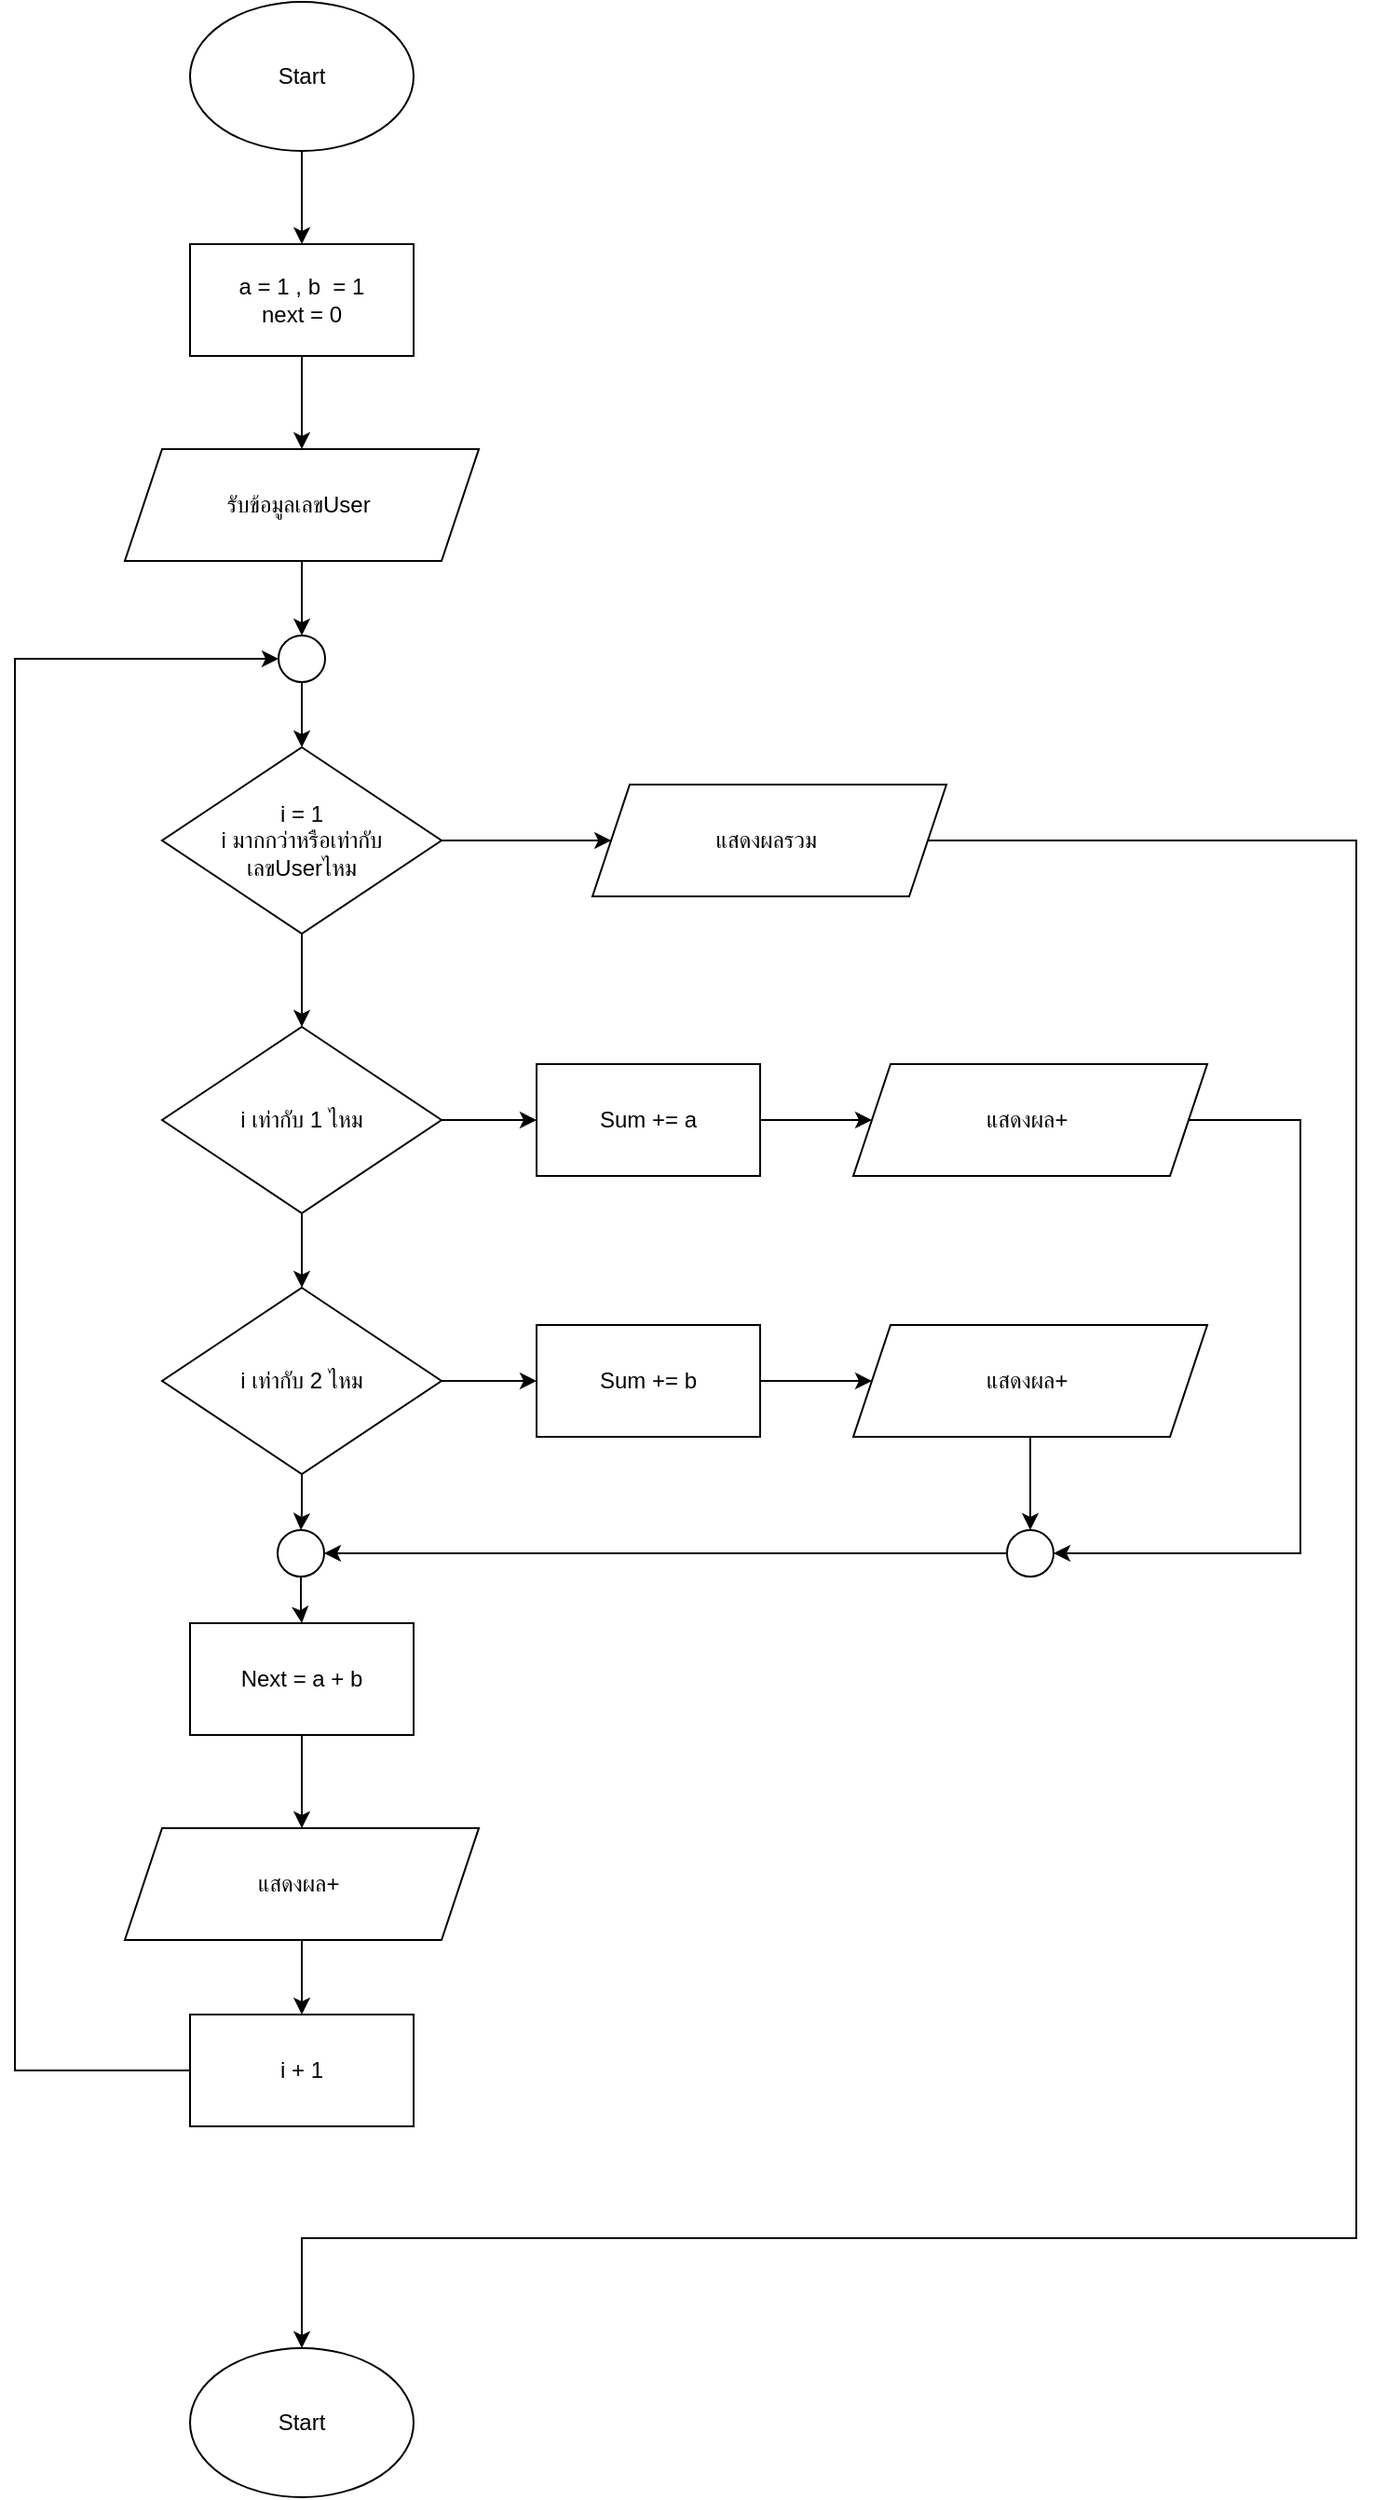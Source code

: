 <mxfile version="25.0.1">
  <diagram name="หน้า-1" id="nbBgKulDNMfM_Rgd3Xxc">
    <mxGraphModel dx="1587" dy="1880" grid="1" gridSize="10" guides="1" tooltips="1" connect="1" arrows="1" fold="1" page="1" pageScale="1" pageWidth="827" pageHeight="1169" math="0" shadow="0">
      <root>
        <mxCell id="0" />
        <mxCell id="1" parent="0" />
        <mxCell id="-NrocGN_RUvtL_uzXZiQ-26" value="" style="edgeStyle=orthogonalEdgeStyle;rounded=0;orthogonalLoop=1;jettySize=auto;html=1;" edge="1" parent="1" source="-NrocGN_RUvtL_uzXZiQ-2" target="-NrocGN_RUvtL_uzXZiQ-24">
          <mxGeometry relative="1" as="geometry" />
        </mxCell>
        <mxCell id="-NrocGN_RUvtL_uzXZiQ-2" value="รับข้อมูลเลขUser&amp;nbsp;" style="shape=parallelogram;perimeter=parallelogramPerimeter;whiteSpace=wrap;html=1;fixedSize=1;" vertex="1" parent="1">
          <mxGeometry x="139" y="40" width="190" height="60" as="geometry" />
        </mxCell>
        <mxCell id="-NrocGN_RUvtL_uzXZiQ-15" value="" style="edgeStyle=orthogonalEdgeStyle;rounded=0;orthogonalLoop=1;jettySize=auto;html=1;" edge="1" parent="1" source="-NrocGN_RUvtL_uzXZiQ-4" target="-NrocGN_RUvtL_uzXZiQ-14">
          <mxGeometry relative="1" as="geometry" />
        </mxCell>
        <mxCell id="-NrocGN_RUvtL_uzXZiQ-4" value="Start" style="ellipse;whiteSpace=wrap;html=1;" vertex="1" parent="1">
          <mxGeometry x="174" y="-200" width="120" height="80" as="geometry" />
        </mxCell>
        <mxCell id="-NrocGN_RUvtL_uzXZiQ-8" value="" style="edgeStyle=orthogonalEdgeStyle;rounded=0;orthogonalLoop=1;jettySize=auto;html=1;" edge="1" parent="1" source="-NrocGN_RUvtL_uzXZiQ-5" target="-NrocGN_RUvtL_uzXZiQ-7">
          <mxGeometry relative="1" as="geometry" />
        </mxCell>
        <mxCell id="-NrocGN_RUvtL_uzXZiQ-44" value="" style="edgeStyle=orthogonalEdgeStyle;rounded=0;orthogonalLoop=1;jettySize=auto;html=1;entryX=0.053;entryY=0.5;entryDx=0;entryDy=0;entryPerimeter=0;" edge="1" parent="1" source="-NrocGN_RUvtL_uzXZiQ-5" target="-NrocGN_RUvtL_uzXZiQ-45">
          <mxGeometry relative="1" as="geometry">
            <mxPoint x="404" y="250" as="targetPoint" />
          </mxGeometry>
        </mxCell>
        <mxCell id="-NrocGN_RUvtL_uzXZiQ-5" value="i = 1&lt;div&gt;i มากกว่าหรือเท่ากับ&lt;/div&gt;&lt;div&gt;เลขUserไหม&lt;/div&gt;" style="rhombus;whiteSpace=wrap;html=1;" vertex="1" parent="1">
          <mxGeometry x="159" y="200" width="150" height="100" as="geometry" />
        </mxCell>
        <mxCell id="-NrocGN_RUvtL_uzXZiQ-10" value="" style="edgeStyle=orthogonalEdgeStyle;rounded=0;orthogonalLoop=1;jettySize=auto;html=1;" edge="1" parent="1" source="-NrocGN_RUvtL_uzXZiQ-7" target="-NrocGN_RUvtL_uzXZiQ-9">
          <mxGeometry relative="1" as="geometry" />
        </mxCell>
        <mxCell id="-NrocGN_RUvtL_uzXZiQ-19" value="" style="edgeStyle=orthogonalEdgeStyle;rounded=0;orthogonalLoop=1;jettySize=auto;html=1;" edge="1" parent="1" source="-NrocGN_RUvtL_uzXZiQ-7" target="-NrocGN_RUvtL_uzXZiQ-13">
          <mxGeometry relative="1" as="geometry" />
        </mxCell>
        <mxCell id="-NrocGN_RUvtL_uzXZiQ-7" value="i เท่ากับ 1 ไหม" style="rhombus;whiteSpace=wrap;html=1;" vertex="1" parent="1">
          <mxGeometry x="159" y="350" width="150" height="100" as="geometry" />
        </mxCell>
        <mxCell id="-NrocGN_RUvtL_uzXZiQ-20" value="" style="edgeStyle=orthogonalEdgeStyle;rounded=0;orthogonalLoop=1;jettySize=auto;html=1;" edge="1" parent="1" source="-NrocGN_RUvtL_uzXZiQ-9" target="-NrocGN_RUvtL_uzXZiQ-18">
          <mxGeometry relative="1" as="geometry" />
        </mxCell>
        <mxCell id="-NrocGN_RUvtL_uzXZiQ-35" value="" style="edgeStyle=orthogonalEdgeStyle;rounded=0;orthogonalLoop=1;jettySize=auto;html=1;" edge="1" parent="1" source="-NrocGN_RUvtL_uzXZiQ-9" target="-NrocGN_RUvtL_uzXZiQ-34">
          <mxGeometry relative="1" as="geometry" />
        </mxCell>
        <mxCell id="-NrocGN_RUvtL_uzXZiQ-9" value="i เท่ากับ 2 ไหม" style="rhombus;whiteSpace=wrap;html=1;" vertex="1" parent="1">
          <mxGeometry x="159" y="490" width="150" height="100" as="geometry" />
        </mxCell>
        <mxCell id="-NrocGN_RUvtL_uzXZiQ-32" value="" style="edgeStyle=orthogonalEdgeStyle;rounded=0;orthogonalLoop=1;jettySize=auto;html=1;" edge="1" parent="1" source="-NrocGN_RUvtL_uzXZiQ-13" target="-NrocGN_RUvtL_uzXZiQ-30">
          <mxGeometry relative="1" as="geometry" />
        </mxCell>
        <mxCell id="-NrocGN_RUvtL_uzXZiQ-13" value="Sum += a" style="rounded=0;whiteSpace=wrap;html=1;" vertex="1" parent="1">
          <mxGeometry x="360" y="370" width="120" height="60" as="geometry" />
        </mxCell>
        <mxCell id="-NrocGN_RUvtL_uzXZiQ-16" value="" style="edgeStyle=orthogonalEdgeStyle;rounded=0;orthogonalLoop=1;jettySize=auto;html=1;" edge="1" parent="1" source="-NrocGN_RUvtL_uzXZiQ-14" target="-NrocGN_RUvtL_uzXZiQ-2">
          <mxGeometry relative="1" as="geometry" />
        </mxCell>
        <mxCell id="-NrocGN_RUvtL_uzXZiQ-14" value="a = 1 , b&amp;nbsp; = 1&lt;div&gt;next = 0&lt;/div&gt;" style="rounded=0;whiteSpace=wrap;html=1;" vertex="1" parent="1">
          <mxGeometry x="174" y="-70" width="120" height="60" as="geometry" />
        </mxCell>
        <mxCell id="-NrocGN_RUvtL_uzXZiQ-33" value="" style="edgeStyle=orthogonalEdgeStyle;rounded=0;orthogonalLoop=1;jettySize=auto;html=1;" edge="1" parent="1" source="-NrocGN_RUvtL_uzXZiQ-18" target="-NrocGN_RUvtL_uzXZiQ-31">
          <mxGeometry relative="1" as="geometry" />
        </mxCell>
        <mxCell id="-NrocGN_RUvtL_uzXZiQ-18" value="Sum += b" style="rounded=0;whiteSpace=wrap;html=1;" vertex="1" parent="1">
          <mxGeometry x="360" y="510" width="120" height="60" as="geometry" />
        </mxCell>
        <mxCell id="-NrocGN_RUvtL_uzXZiQ-23" value="" style="edgeStyle=orthogonalEdgeStyle;rounded=0;orthogonalLoop=1;jettySize=auto;html=1;" edge="1" parent="1" source="-NrocGN_RUvtL_uzXZiQ-21" target="-NrocGN_RUvtL_uzXZiQ-22">
          <mxGeometry relative="1" as="geometry" />
        </mxCell>
        <mxCell id="-NrocGN_RUvtL_uzXZiQ-21" value="Next = a + b" style="rounded=0;whiteSpace=wrap;html=1;" vertex="1" parent="1">
          <mxGeometry x="174" y="670" width="120" height="60" as="geometry" />
        </mxCell>
        <mxCell id="-NrocGN_RUvtL_uzXZiQ-28" value="" style="edgeStyle=orthogonalEdgeStyle;rounded=0;orthogonalLoop=1;jettySize=auto;html=1;" edge="1" parent="1" source="-NrocGN_RUvtL_uzXZiQ-22" target="-NrocGN_RUvtL_uzXZiQ-27">
          <mxGeometry relative="1" as="geometry" />
        </mxCell>
        <mxCell id="-NrocGN_RUvtL_uzXZiQ-22" value="แสดงผล+&amp;nbsp;" style="shape=parallelogram;perimeter=parallelogramPerimeter;whiteSpace=wrap;html=1;fixedSize=1;" vertex="1" parent="1">
          <mxGeometry x="139" y="780" width="190" height="60" as="geometry" />
        </mxCell>
        <mxCell id="-NrocGN_RUvtL_uzXZiQ-25" value="" style="edgeStyle=orthogonalEdgeStyle;rounded=0;orthogonalLoop=1;jettySize=auto;html=1;" edge="1" parent="1" source="-NrocGN_RUvtL_uzXZiQ-24" target="-NrocGN_RUvtL_uzXZiQ-5">
          <mxGeometry relative="1" as="geometry" />
        </mxCell>
        <mxCell id="-NrocGN_RUvtL_uzXZiQ-24" value="" style="ellipse;whiteSpace=wrap;html=1;aspect=fixed;" vertex="1" parent="1">
          <mxGeometry x="221.5" y="140" width="25" height="25" as="geometry" />
        </mxCell>
        <mxCell id="-NrocGN_RUvtL_uzXZiQ-29" style="edgeStyle=orthogonalEdgeStyle;rounded=0;orthogonalLoop=1;jettySize=auto;html=1;entryX=0;entryY=0.5;entryDx=0;entryDy=0;" edge="1" parent="1" source="-NrocGN_RUvtL_uzXZiQ-27" target="-NrocGN_RUvtL_uzXZiQ-24">
          <mxGeometry relative="1" as="geometry">
            <Array as="points">
              <mxPoint x="80" y="910" />
              <mxPoint x="80" y="152" />
            </Array>
          </mxGeometry>
        </mxCell>
        <mxCell id="-NrocGN_RUvtL_uzXZiQ-27" value="i + 1" style="rounded=0;whiteSpace=wrap;html=1;" vertex="1" parent="1">
          <mxGeometry x="174" y="880" width="120" height="60" as="geometry" />
        </mxCell>
        <mxCell id="-NrocGN_RUvtL_uzXZiQ-38" style="edgeStyle=orthogonalEdgeStyle;rounded=0;orthogonalLoop=1;jettySize=auto;html=1;entryX=1;entryY=0.5;entryDx=0;entryDy=0;" edge="1" parent="1" source="-NrocGN_RUvtL_uzXZiQ-30" target="-NrocGN_RUvtL_uzXZiQ-39">
          <mxGeometry relative="1" as="geometry">
            <mxPoint x="780" y="630.0" as="targetPoint" />
            <Array as="points">
              <mxPoint x="770" y="400" />
              <mxPoint x="770" y="632" />
            </Array>
          </mxGeometry>
        </mxCell>
        <mxCell id="-NrocGN_RUvtL_uzXZiQ-30" value="แสดงผล+&amp;nbsp;" style="shape=parallelogram;perimeter=parallelogramPerimeter;whiteSpace=wrap;html=1;fixedSize=1;" vertex="1" parent="1">
          <mxGeometry x="530" y="370" width="190" height="60" as="geometry" />
        </mxCell>
        <mxCell id="-NrocGN_RUvtL_uzXZiQ-40" value="" style="edgeStyle=orthogonalEdgeStyle;rounded=0;orthogonalLoop=1;jettySize=auto;html=1;" edge="1" parent="1" source="-NrocGN_RUvtL_uzXZiQ-31" target="-NrocGN_RUvtL_uzXZiQ-39">
          <mxGeometry relative="1" as="geometry" />
        </mxCell>
        <mxCell id="-NrocGN_RUvtL_uzXZiQ-31" value="แสดงผล+&amp;nbsp;" style="shape=parallelogram;perimeter=parallelogramPerimeter;whiteSpace=wrap;html=1;fixedSize=1;" vertex="1" parent="1">
          <mxGeometry x="530" y="510" width="190" height="60" as="geometry" />
        </mxCell>
        <mxCell id="-NrocGN_RUvtL_uzXZiQ-36" value="" style="edgeStyle=orthogonalEdgeStyle;rounded=0;orthogonalLoop=1;jettySize=auto;html=1;" edge="1" parent="1" source="-NrocGN_RUvtL_uzXZiQ-34" target="-NrocGN_RUvtL_uzXZiQ-21">
          <mxGeometry relative="1" as="geometry" />
        </mxCell>
        <mxCell id="-NrocGN_RUvtL_uzXZiQ-34" value="" style="ellipse;whiteSpace=wrap;html=1;aspect=fixed;" vertex="1" parent="1">
          <mxGeometry x="221" y="620" width="25" height="25" as="geometry" />
        </mxCell>
        <mxCell id="-NrocGN_RUvtL_uzXZiQ-41" style="edgeStyle=orthogonalEdgeStyle;rounded=0;orthogonalLoop=1;jettySize=auto;html=1;entryX=1;entryY=0.5;entryDx=0;entryDy=0;exitX=0;exitY=0.5;exitDx=0;exitDy=0;" edge="1" parent="1" source="-NrocGN_RUvtL_uzXZiQ-39" target="-NrocGN_RUvtL_uzXZiQ-34">
          <mxGeometry relative="1" as="geometry" />
        </mxCell>
        <mxCell id="-NrocGN_RUvtL_uzXZiQ-39" value="" style="ellipse;whiteSpace=wrap;html=1;aspect=fixed;" vertex="1" parent="1">
          <mxGeometry x="612.5" y="620" width="25" height="25" as="geometry" />
        </mxCell>
        <mxCell id="-NrocGN_RUvtL_uzXZiQ-42" value="Start" style="ellipse;whiteSpace=wrap;html=1;" vertex="1" parent="1">
          <mxGeometry x="174" y="1059" width="120" height="80" as="geometry" />
        </mxCell>
        <mxCell id="-NrocGN_RUvtL_uzXZiQ-46" style="edgeStyle=orthogonalEdgeStyle;rounded=0;orthogonalLoop=1;jettySize=auto;html=1;entryX=0.5;entryY=0;entryDx=0;entryDy=0;" edge="1" parent="1" source="-NrocGN_RUvtL_uzXZiQ-45" target="-NrocGN_RUvtL_uzXZiQ-42">
          <mxGeometry relative="1" as="geometry">
            <Array as="points">
              <mxPoint x="800" y="250" />
              <mxPoint x="800" y="1000" />
              <mxPoint x="234" y="1000" />
            </Array>
          </mxGeometry>
        </mxCell>
        <mxCell id="-NrocGN_RUvtL_uzXZiQ-45" value="แสดงผลรวม&amp;nbsp;" style="shape=parallelogram;perimeter=parallelogramPerimeter;whiteSpace=wrap;html=1;fixedSize=1;" vertex="1" parent="1">
          <mxGeometry x="390" y="220" width="190" height="60" as="geometry" />
        </mxCell>
      </root>
    </mxGraphModel>
  </diagram>
</mxfile>
